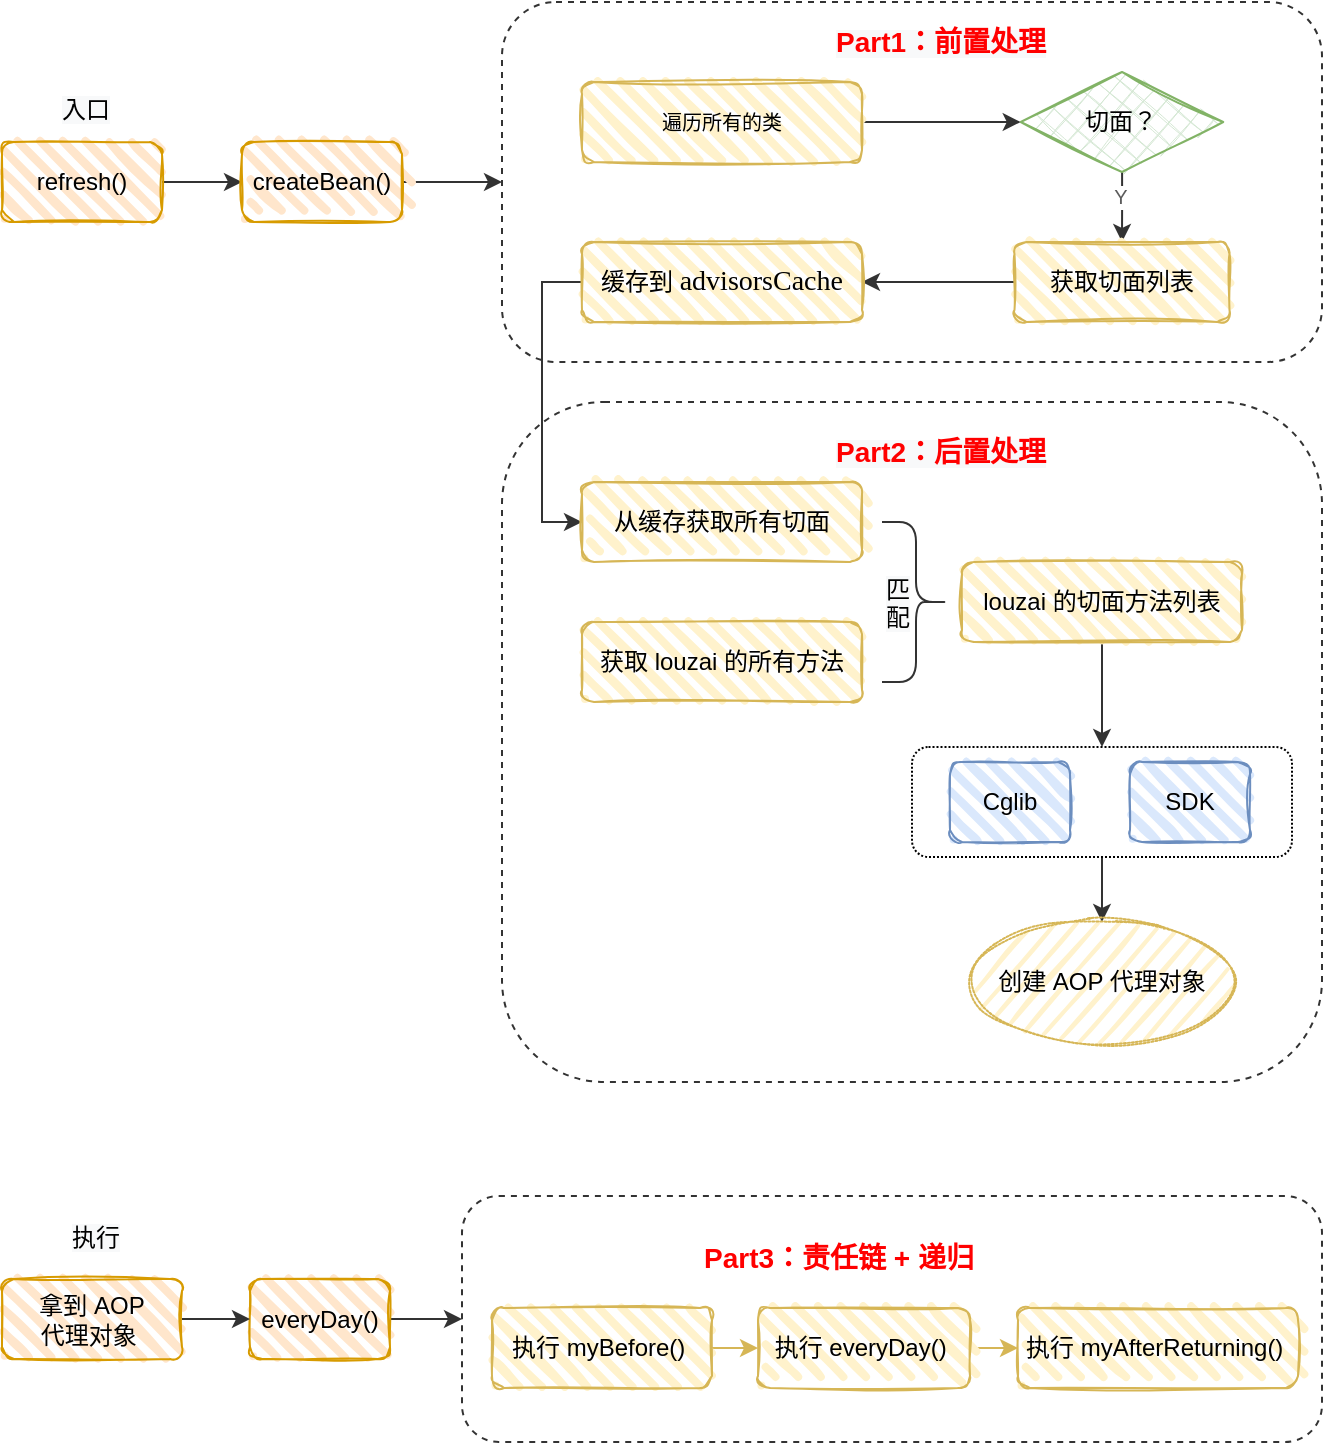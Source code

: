 <mxfile version="20.3.1" type="github">
  <diagram id="vWunLkll0vEfycyqbZoe" name="第 1 页">
    <mxGraphModel dx="901" dy="615" grid="1" gridSize="10" guides="1" tooltips="1" connect="1" arrows="1" fold="1" page="1" pageScale="1" pageWidth="827" pageHeight="1169" background="none" math="0" shadow="0">
      <root>
        <mxCell id="0" />
        <mxCell id="1" parent="0" />
        <mxCell id="j28CpaSOzryhGSdTsk2z-42" value="" style="rounded=1;whiteSpace=wrap;html=1;strokeColor=#333333;fontColor=#5C5C5C;fillColor=none;dashed=1;" vertex="1" parent="1">
          <mxGeometry x="280" y="637" width="430" height="123" as="geometry" />
        </mxCell>
        <mxCell id="j28CpaSOzryhGSdTsk2z-3" style="edgeStyle=orthogonalEdgeStyle;rounded=0;orthogonalLoop=1;jettySize=auto;html=1;entryX=0;entryY=0.5;entryDx=0;entryDy=0;strokeColor=#333333;fontColor=#5C5C5C;fillColor=#21C0A5;" edge="1" parent="1" source="j28CpaSOzryhGSdTsk2z-1" target="j28CpaSOzryhGSdTsk2z-2">
          <mxGeometry relative="1" as="geometry" />
        </mxCell>
        <mxCell id="j28CpaSOzryhGSdTsk2z-1" value="refresh()" style="rounded=1;whiteSpace=wrap;html=1;strokeWidth=1;fillWeight=4;hachureGap=8;hachureAngle=45;fillColor=#ffe6cc;sketch=1;strokeColor=#d79b00;" vertex="1" parent="1">
          <mxGeometry x="50" y="110" width="80" height="40" as="geometry" />
        </mxCell>
        <mxCell id="j28CpaSOzryhGSdTsk2z-35" style="edgeStyle=orthogonalEdgeStyle;rounded=0;orthogonalLoop=1;jettySize=auto;html=1;entryX=0;entryY=0.5;entryDx=0;entryDy=0;strokeColor=#333333;fontSize=10;fontColor=#5C5C5C;fillColor=#21C0A5;" edge="1" parent="1" source="j28CpaSOzryhGSdTsk2z-2" target="j28CpaSOzryhGSdTsk2z-5">
          <mxGeometry relative="1" as="geometry" />
        </mxCell>
        <mxCell id="j28CpaSOzryhGSdTsk2z-2" value="createBean()" style="rounded=1;whiteSpace=wrap;html=1;strokeWidth=1;fillWeight=4;hachureGap=8;hachureAngle=45;fillColor=#ffe6cc;sketch=1;strokeColor=#d79b00;" vertex="1" parent="1">
          <mxGeometry x="170" y="110" width="80" height="40" as="geometry" />
        </mxCell>
        <mxCell id="j28CpaSOzryhGSdTsk2z-5" value="" style="rounded=1;whiteSpace=wrap;html=1;strokeColor=#333333;fontColor=#5C5C5C;fillColor=none;dashed=1;" vertex="1" parent="1">
          <mxGeometry x="300" y="40" width="410" height="180" as="geometry" />
        </mxCell>
        <mxCell id="j28CpaSOzryhGSdTsk2z-6" value="&lt;span style=&quot;font-family: Helvetica; font-style: normal; font-variant-ligatures: normal; font-variant-caps: normal; letter-spacing: normal; orphans: 2; text-align: center; text-indent: 0px; text-transform: none; widows: 2; word-spacing: 0px; -webkit-text-stroke-width: 0px; background-color: rgb(248, 249, 250); text-decoration-thickness: initial; text-decoration-style: initial; text-decoration-color: initial; float: none; display: inline !important;&quot;&gt;&lt;font color=&quot;#ff0000&quot; style=&quot;font-size: 14px;&quot;&gt;&lt;b&gt;Part1：前置处理&lt;/b&gt;&lt;/font&gt;&lt;/span&gt;" style="text;whiteSpace=wrap;html=1;fontColor=#5C5C5C;" vertex="1" parent="1">
          <mxGeometry x="465" y="45" width="110" height="30" as="geometry" />
        </mxCell>
        <mxCell id="j28CpaSOzryhGSdTsk2z-7" value="" style="rounded=1;whiteSpace=wrap;html=1;strokeColor=#333333;fontColor=#5C5C5C;fillColor=none;dashed=1;" vertex="1" parent="1">
          <mxGeometry x="300" y="240" width="410" height="340" as="geometry" />
        </mxCell>
        <mxCell id="j28CpaSOzryhGSdTsk2z-8" value="&lt;span style=&quot;font-family: Helvetica; font-style: normal; font-variant-ligatures: normal; font-variant-caps: normal; letter-spacing: normal; orphans: 2; text-align: center; text-indent: 0px; text-transform: none; widows: 2; word-spacing: 0px; -webkit-text-stroke-width: 0px; background-color: rgb(248, 249, 250); text-decoration-thickness: initial; text-decoration-style: initial; text-decoration-color: initial; float: none; display: inline !important;&quot;&gt;&lt;font color=&quot;#ff0000&quot; style=&quot;font-size: 14px;&quot;&gt;&lt;b&gt;Part2：后置处理&lt;/b&gt;&lt;/font&gt;&lt;/span&gt;" style="text;whiteSpace=wrap;html=1;fontColor=#5C5C5C;" vertex="1" parent="1">
          <mxGeometry x="465" y="250" width="110" height="30" as="geometry" />
        </mxCell>
        <mxCell id="j28CpaSOzryhGSdTsk2z-11" style="edgeStyle=orthogonalEdgeStyle;rounded=0;orthogonalLoop=1;jettySize=auto;html=1;strokeColor=#333333;fontColor=#5C5C5C;fillColor=#21C0A5;entryX=0;entryY=0.5;entryDx=0;entryDy=0;" edge="1" parent="1" source="j28CpaSOzryhGSdTsk2z-9" target="j28CpaSOzryhGSdTsk2z-12">
          <mxGeometry relative="1" as="geometry">
            <mxPoint x="455" y="100" as="targetPoint" />
          </mxGeometry>
        </mxCell>
        <mxCell id="j28CpaSOzryhGSdTsk2z-9" value="&lt;font style=&quot;font-size: 10px;&quot;&gt;遍历所有的类&lt;/font&gt;" style="rounded=1;whiteSpace=wrap;html=1;strokeWidth=1;fillWeight=4;hachureGap=8;hachureAngle=45;fillColor=#fff2cc;sketch=1;strokeColor=#d6b656;" vertex="1" parent="1">
          <mxGeometry x="340" y="80" width="140" height="40" as="geometry" />
        </mxCell>
        <mxCell id="j28CpaSOzryhGSdTsk2z-20" style="edgeStyle=orthogonalEdgeStyle;rounded=0;orthogonalLoop=1;jettySize=auto;html=1;entryX=0.5;entryY=0;entryDx=0;entryDy=0;strokeColor=#333333;fontSize=10;fontColor=#5C5C5C;fillColor=#21C0A5;" edge="1" parent="1" source="j28CpaSOzryhGSdTsk2z-12" target="j28CpaSOzryhGSdTsk2z-13">
          <mxGeometry relative="1" as="geometry" />
        </mxCell>
        <mxCell id="j28CpaSOzryhGSdTsk2z-21" value="Y" style="edgeLabel;html=1;align=center;verticalAlign=middle;resizable=0;points=[];fontSize=10;fontColor=#5C5C5C;" vertex="1" connectable="0" parent="j28CpaSOzryhGSdTsk2z-20">
          <mxGeometry x="-0.607" y="-1" relative="1" as="geometry">
            <mxPoint y="5" as="offset" />
          </mxGeometry>
        </mxCell>
        <mxCell id="j28CpaSOzryhGSdTsk2z-12" value="切面？" style="rhombus;whiteSpace=wrap;html=1;strokeWidth=1;fillWeight=-1;hachureGap=8;fillStyle=cross-hatch;fillColor=#d5e8d4;sketch=1;strokeColor=#82b366;" vertex="1" parent="1">
          <mxGeometry x="559.37" y="75" width="101.25" height="50" as="geometry" />
        </mxCell>
        <mxCell id="j28CpaSOzryhGSdTsk2z-22" style="edgeStyle=orthogonalEdgeStyle;rounded=0;orthogonalLoop=1;jettySize=auto;html=1;entryX=1;entryY=0.5;entryDx=0;entryDy=0;strokeColor=#333333;fontSize=10;fontColor=#5C5C5C;fillColor=#21C0A5;" edge="1" parent="1" source="j28CpaSOzryhGSdTsk2z-13" target="j28CpaSOzryhGSdTsk2z-15">
          <mxGeometry relative="1" as="geometry" />
        </mxCell>
        <mxCell id="j28CpaSOzryhGSdTsk2z-13" value="获取切面列表" style="rounded=1;whiteSpace=wrap;html=1;strokeWidth=1;fillWeight=4;hachureGap=8;hachureAngle=45;fillColor=#fff2cc;sketch=1;strokeColor=#d6b656;" vertex="1" parent="1">
          <mxGeometry x="556.25" y="160" width="107.5" height="40" as="geometry" />
        </mxCell>
        <mxCell id="j28CpaSOzryhGSdTsk2z-19" style="edgeStyle=orthogonalEdgeStyle;rounded=0;orthogonalLoop=1;jettySize=auto;html=1;entryX=0;entryY=0.5;entryDx=0;entryDy=0;strokeColor=#333333;fontSize=10;fontColor=#5C5C5C;fillColor=#21C0A5;exitX=0;exitY=0.5;exitDx=0;exitDy=0;" edge="1" parent="1" source="j28CpaSOzryhGSdTsk2z-15" target="j28CpaSOzryhGSdTsk2z-18">
          <mxGeometry relative="1" as="geometry" />
        </mxCell>
        <mxCell id="j28CpaSOzryhGSdTsk2z-15" value="缓存到&amp;nbsp;&lt;span style=&quot;color: rgb(1, 1, 1); font-family: Optima-Regular, Optima, PingFangSC-Regular, PingFangTC-Regular, &amp;quot;PingFang SC&amp;quot;, Cambria, Cochin, Georgia, Times, &amp;quot;Times New Roman&amp;quot;, serif; font-size: 14px; text-align: left;&quot;&gt;advisorsCache&lt;/span&gt;" style="rounded=1;whiteSpace=wrap;html=1;strokeWidth=1;fillWeight=4;hachureGap=8;hachureAngle=45;fillColor=#fff2cc;sketch=1;strokeColor=#d6b656;" vertex="1" parent="1">
          <mxGeometry x="340" y="160" width="140" height="40" as="geometry" />
        </mxCell>
        <mxCell id="j28CpaSOzryhGSdTsk2z-18" value="从缓存获取所有切面" style="rounded=1;whiteSpace=wrap;html=1;strokeWidth=1;fillWeight=4;hachureGap=8;hachureAngle=45;fillColor=#fff2cc;sketch=1;strokeColor=#d6b656;gradientColor=none;" vertex="1" parent="1">
          <mxGeometry x="340" y="280" width="140" height="40" as="geometry" />
        </mxCell>
        <mxCell id="j28CpaSOzryhGSdTsk2z-23" value="获取 louzai 的所有方法" style="rounded=1;whiteSpace=wrap;html=1;strokeWidth=1;fillWeight=4;hachureGap=8;hachureAngle=45;fillColor=#fff2cc;sketch=1;strokeColor=#d6b656;gradientColor=none;" vertex="1" parent="1">
          <mxGeometry x="340" y="350" width="140" height="40" as="geometry" />
        </mxCell>
        <mxCell id="j28CpaSOzryhGSdTsk2z-24" value="" style="shape=curlyBracket;whiteSpace=wrap;html=1;rounded=1;flipH=1;labelBackgroundColor=none;strokeColor=#333333;strokeWidth=1;fontSize=10;fontColor=#5C5C5C;fillColor=none;" vertex="1" parent="1">
          <mxGeometry x="490" y="300" width="34" height="80" as="geometry" />
        </mxCell>
        <mxCell id="j28CpaSOzryhGSdTsk2z-33" style="edgeStyle=orthogonalEdgeStyle;rounded=0;orthogonalLoop=1;jettySize=auto;html=1;entryX=0.5;entryY=0;entryDx=0;entryDy=0;strokeColor=#333333;fontSize=10;fontColor=#5C5C5C;fillColor=#21C0A5;" edge="1" parent="1" source="j28CpaSOzryhGSdTsk2z-25" target="j28CpaSOzryhGSdTsk2z-31">
          <mxGeometry relative="1" as="geometry" />
        </mxCell>
        <mxCell id="j28CpaSOzryhGSdTsk2z-25" value="louzai 的切面方法列表" style="rounded=1;whiteSpace=wrap;html=1;strokeWidth=1;fillWeight=4;hachureGap=8;hachureAngle=45;fillColor=#fff2cc;sketch=1;strokeColor=#d6b656;gradientColor=none;" vertex="1" parent="1">
          <mxGeometry x="530" y="320" width="140" height="40" as="geometry" />
        </mxCell>
        <mxCell id="j28CpaSOzryhGSdTsk2z-26" value="&lt;span style=&quot;color: rgb(0, 0, 0); font-family: Helvetica; font-size: 12px; font-style: normal; font-variant-ligatures: normal; font-variant-caps: normal; font-weight: 400; letter-spacing: normal; orphans: 2; text-align: center; text-indent: 0px; text-transform: none; widows: 2; word-spacing: 0px; -webkit-text-stroke-width: 0px; background-color: rgb(248, 249, 250); text-decoration-thickness: initial; text-decoration-style: initial; text-decoration-color: initial; float: none; display: inline !important;&quot;&gt;匹&lt;br&gt;配&lt;/span&gt;" style="text;whiteSpace=wrap;html=1;fontSize=10;fontColor=#5C5C5C;" vertex="1" parent="1">
          <mxGeometry x="490" y="320" width="10" height="30" as="geometry" />
        </mxCell>
        <mxCell id="j28CpaSOzryhGSdTsk2z-34" style="edgeStyle=orthogonalEdgeStyle;rounded=0;orthogonalLoop=1;jettySize=auto;html=1;entryX=0.5;entryY=0;entryDx=0;entryDy=0;strokeColor=#333333;fontSize=10;fontColor=#5C5C5C;fillColor=#21C0A5;" edge="1" parent="1" source="j28CpaSOzryhGSdTsk2z-31" target="j28CpaSOzryhGSdTsk2z-37">
          <mxGeometry relative="1" as="geometry">
            <mxPoint x="600" y="510" as="targetPoint" />
          </mxGeometry>
        </mxCell>
        <mxCell id="j28CpaSOzryhGSdTsk2z-31" value="" style="rounded=1;whiteSpace=wrap;html=1;strokeColor=default;fontColor=#5C5C5C;fillColor=none;dashed=1;dashPattern=1 1;" vertex="1" parent="1">
          <mxGeometry x="505" y="412.5" width="190" height="55" as="geometry" />
        </mxCell>
        <mxCell id="j28CpaSOzryhGSdTsk2z-29" value="Cglib" style="rounded=1;whiteSpace=wrap;html=1;strokeWidth=1;fillWeight=4;hachureGap=8;hachureAngle=45;fillColor=#dae8fc;sketch=1;strokeColor=#6c8ebf;" vertex="1" parent="1">
          <mxGeometry x="524" y="420" width="60" height="40" as="geometry" />
        </mxCell>
        <mxCell id="j28CpaSOzryhGSdTsk2z-30" value="SDK" style="rounded=1;whiteSpace=wrap;html=1;strokeWidth=1;fillWeight=4;hachureGap=8;hachureAngle=45;fillColor=#dae8fc;sketch=1;strokeColor=#6c8ebf;" vertex="1" parent="1">
          <mxGeometry x="614" y="420" width="60" height="40" as="geometry" />
        </mxCell>
        <mxCell id="j28CpaSOzryhGSdTsk2z-36" value="&lt;span style=&quot;color: rgb(0, 0, 0); font-family: Helvetica; font-size: 12px; font-style: normal; font-variant-ligatures: normal; font-variant-caps: normal; font-weight: 400; letter-spacing: normal; orphans: 2; text-align: center; text-indent: 0px; text-transform: none; widows: 2; word-spacing: 0px; -webkit-text-stroke-width: 0px; background-color: rgb(248, 249, 250); text-decoration-thickness: initial; text-decoration-style: initial; text-decoration-color: initial; float: none; display: inline !important;&quot;&gt;入口&lt;/span&gt;" style="text;whiteSpace=wrap;html=1;fontSize=10;fontColor=#5C5C5C;" vertex="1" parent="1">
          <mxGeometry x="78" y="80" width="50" height="30" as="geometry" />
        </mxCell>
        <mxCell id="j28CpaSOzryhGSdTsk2z-37" value="&lt;span style=&quot;font-size: 12px;&quot;&gt;创建 AOP 代理对象&lt;/span&gt;" style="ellipse;whiteSpace=wrap;html=1;strokeWidth=1;fillWeight=2;hachureGap=8;fillColor=#fff2cc;fillStyle=dots;sketch=1;dashed=1;dashPattern=1 1;labelBackgroundColor=none;strokeColor=#d6b656;fontSize=10;" vertex="1" parent="1">
          <mxGeometry x="536.99" y="500" width="126" height="60" as="geometry" />
        </mxCell>
        <mxCell id="j28CpaSOzryhGSdTsk2z-58" style="edgeStyle=orthogonalEdgeStyle;rounded=0;orthogonalLoop=1;jettySize=auto;html=1;strokeColor=#333333;fontSize=14;fontColor=#FF0000;fillColor=#21C0A5;" edge="1" parent="1" source="j28CpaSOzryhGSdTsk2z-38" target="j28CpaSOzryhGSdTsk2z-42">
          <mxGeometry relative="1" as="geometry" />
        </mxCell>
        <mxCell id="j28CpaSOzryhGSdTsk2z-38" value="everyDay()" style="rounded=1;whiteSpace=wrap;html=1;strokeWidth=1;fillWeight=4;hachureGap=8;hachureAngle=45;fillColor=#ffe6cc;sketch=1;strokeColor=#d79b00;" vertex="1" parent="1">
          <mxGeometry x="174" y="678.5" width="70" height="40" as="geometry" />
        </mxCell>
        <mxCell id="j28CpaSOzryhGSdTsk2z-57" style="edgeStyle=orthogonalEdgeStyle;rounded=0;orthogonalLoop=1;jettySize=auto;html=1;strokeColor=#333333;fontSize=14;fontColor=#FF0000;fillColor=#21C0A5;" edge="1" parent="1" source="j28CpaSOzryhGSdTsk2z-39" target="j28CpaSOzryhGSdTsk2z-38">
          <mxGeometry relative="1" as="geometry" />
        </mxCell>
        <mxCell id="j28CpaSOzryhGSdTsk2z-39" value="拿到 AOP &lt;br&gt;代理对象&amp;nbsp;" style="rounded=1;whiteSpace=wrap;html=1;strokeWidth=1;fillWeight=4;hachureGap=8;hachureAngle=45;fillColor=#ffe6cc;sketch=1;strokeColor=#d79b00;" vertex="1" parent="1">
          <mxGeometry x="50" y="678.5" width="90" height="40" as="geometry" />
        </mxCell>
        <mxCell id="j28CpaSOzryhGSdTsk2z-41" value="&lt;meta charset=&quot;utf-8&quot;&gt;&lt;span style=&quot;color: rgb(0, 0, 0); font-family: Helvetica; font-size: 12px; font-style: normal; font-variant-ligatures: normal; font-variant-caps: normal; font-weight: 400; letter-spacing: normal; orphans: 2; text-align: center; text-indent: 0px; text-transform: none; widows: 2; word-spacing: 0px; -webkit-text-stroke-width: 0px; background-color: rgb(248, 249, 250); text-decoration-thickness: initial; text-decoration-style: initial; text-decoration-color: initial; float: none; display: inline !important;&quot;&gt;执行&lt;/span&gt;" style="text;whiteSpace=wrap;html=1;fontSize=14;fontColor=#FF0000;" vertex="1" parent="1">
          <mxGeometry x="83" y="642" width="40" height="30" as="geometry" />
        </mxCell>
        <mxCell id="j28CpaSOzryhGSdTsk2z-47" style="edgeStyle=orthogonalEdgeStyle;rounded=0;orthogonalLoop=1;jettySize=auto;html=1;strokeColor=#d6b656;fontSize=14;fontColor=#FF0000;fillColor=#fff2cc;" edge="1" parent="1" source="j28CpaSOzryhGSdTsk2z-43" target="j28CpaSOzryhGSdTsk2z-44">
          <mxGeometry relative="1" as="geometry" />
        </mxCell>
        <mxCell id="j28CpaSOzryhGSdTsk2z-43" value="执行 myBefore()&amp;nbsp;" style="rounded=1;whiteSpace=wrap;html=1;strokeWidth=1;fillWeight=4;hachureGap=8;hachureAngle=45;fillColor=#fff2cc;sketch=1;strokeColor=#d6b656;" vertex="1" parent="1">
          <mxGeometry x="295" y="693" width="110" height="40" as="geometry" />
        </mxCell>
        <mxCell id="j28CpaSOzryhGSdTsk2z-48" style="edgeStyle=orthogonalEdgeStyle;rounded=0;orthogonalLoop=1;jettySize=auto;html=1;strokeColor=#d6b656;fontSize=14;fontColor=#FF0000;fillColor=#fff2cc;" edge="1" parent="1" source="j28CpaSOzryhGSdTsk2z-44" target="j28CpaSOzryhGSdTsk2z-45">
          <mxGeometry relative="1" as="geometry" />
        </mxCell>
        <mxCell id="j28CpaSOzryhGSdTsk2z-44" value="执行 everyDay()&amp;nbsp;" style="rounded=1;whiteSpace=wrap;html=1;strokeWidth=1;fillWeight=4;hachureGap=8;hachureAngle=45;fillColor=#fff2cc;sketch=1;strokeColor=#d6b656;" vertex="1" parent="1">
          <mxGeometry x="428" y="693" width="106" height="40" as="geometry" />
        </mxCell>
        <mxCell id="j28CpaSOzryhGSdTsk2z-45" value="执行 myAfterReturning()&amp;nbsp;" style="rounded=1;whiteSpace=wrap;html=1;strokeWidth=1;fillWeight=4;hachureGap=8;hachureAngle=45;fillColor=#fff2cc;sketch=1;strokeColor=#d6b656;" vertex="1" parent="1">
          <mxGeometry x="558" y="693" width="140" height="40" as="geometry" />
        </mxCell>
        <mxCell id="j28CpaSOzryhGSdTsk2z-49" value="&lt;div style=&quot;text-align: center;&quot;&gt;&lt;span style=&quot;background-color: initial;&quot;&gt;&lt;b&gt;Part3：责任链 + 递归&lt;/b&gt;&lt;/span&gt;&lt;/div&gt;" style="text;whiteSpace=wrap;html=1;fontSize=14;fontColor=#FF0000;" vertex="1" parent="1">
          <mxGeometry x="399" y="653" width="165" height="40" as="geometry" />
        </mxCell>
      </root>
    </mxGraphModel>
  </diagram>
</mxfile>
